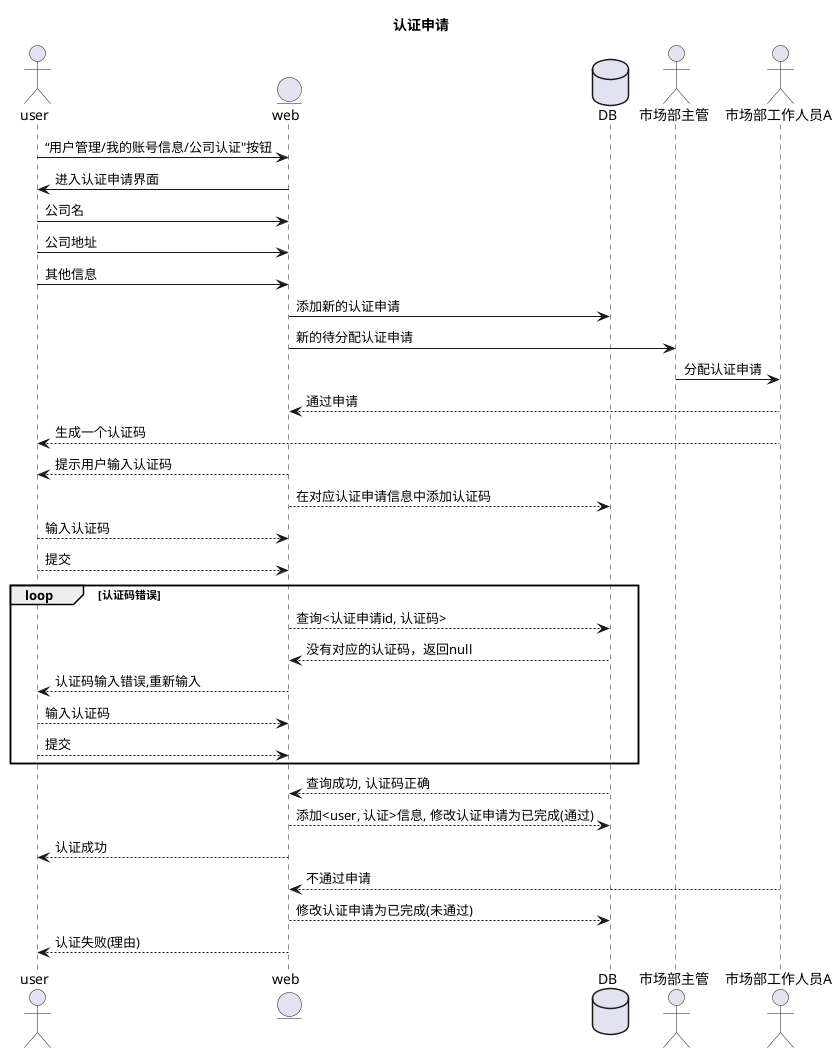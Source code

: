 @startuml 用户发起认证申请
title 认证申请


actor user
entity web
database DB
actor 市场部主管
actor 市场部工作人员A
user -> web : “用户管理/我的账号信息/公司认证"按钮
web -> user : 进入认证申请界面
user -> web : 公司名
user -> web : 公司地址
user -> web : 其他信息
web -> DB : 添加新的认证申请
web -> 市场部主管 : 新的待分配认证申请
市场部主管 -> 市场部工作人员A : 分配认证申请
市场部工作人员A --> web: 通过申请
市场部工作人员A --> user : 生成一个认证码
web --> user : 提示用户输入认证码
web --> DB : 在对应认证申请信息中添加认证码
user --> web : 输入认证码
user --> web : 提交
loop 认证码错误
    web --> DB : 查询<认证申请id, 认证码>
    DB --> web : 没有对应的认证码，返回null
    web --> user : 认证码输入错误,重新输入
    user --> web : 输入认证码
    user --> web : 提交
end
DB --> web : 查询成功, 认证码正确
web --> DB : 添加<user, 认证>信息, 修改认证申请为已完成(通过)
web --> user : 认证成功
市场部工作人员A --> web: 不通过申请
web --> DB : 修改认证申请为已完成(未通过)
web --> user : 认证失败(理由)
@enduml